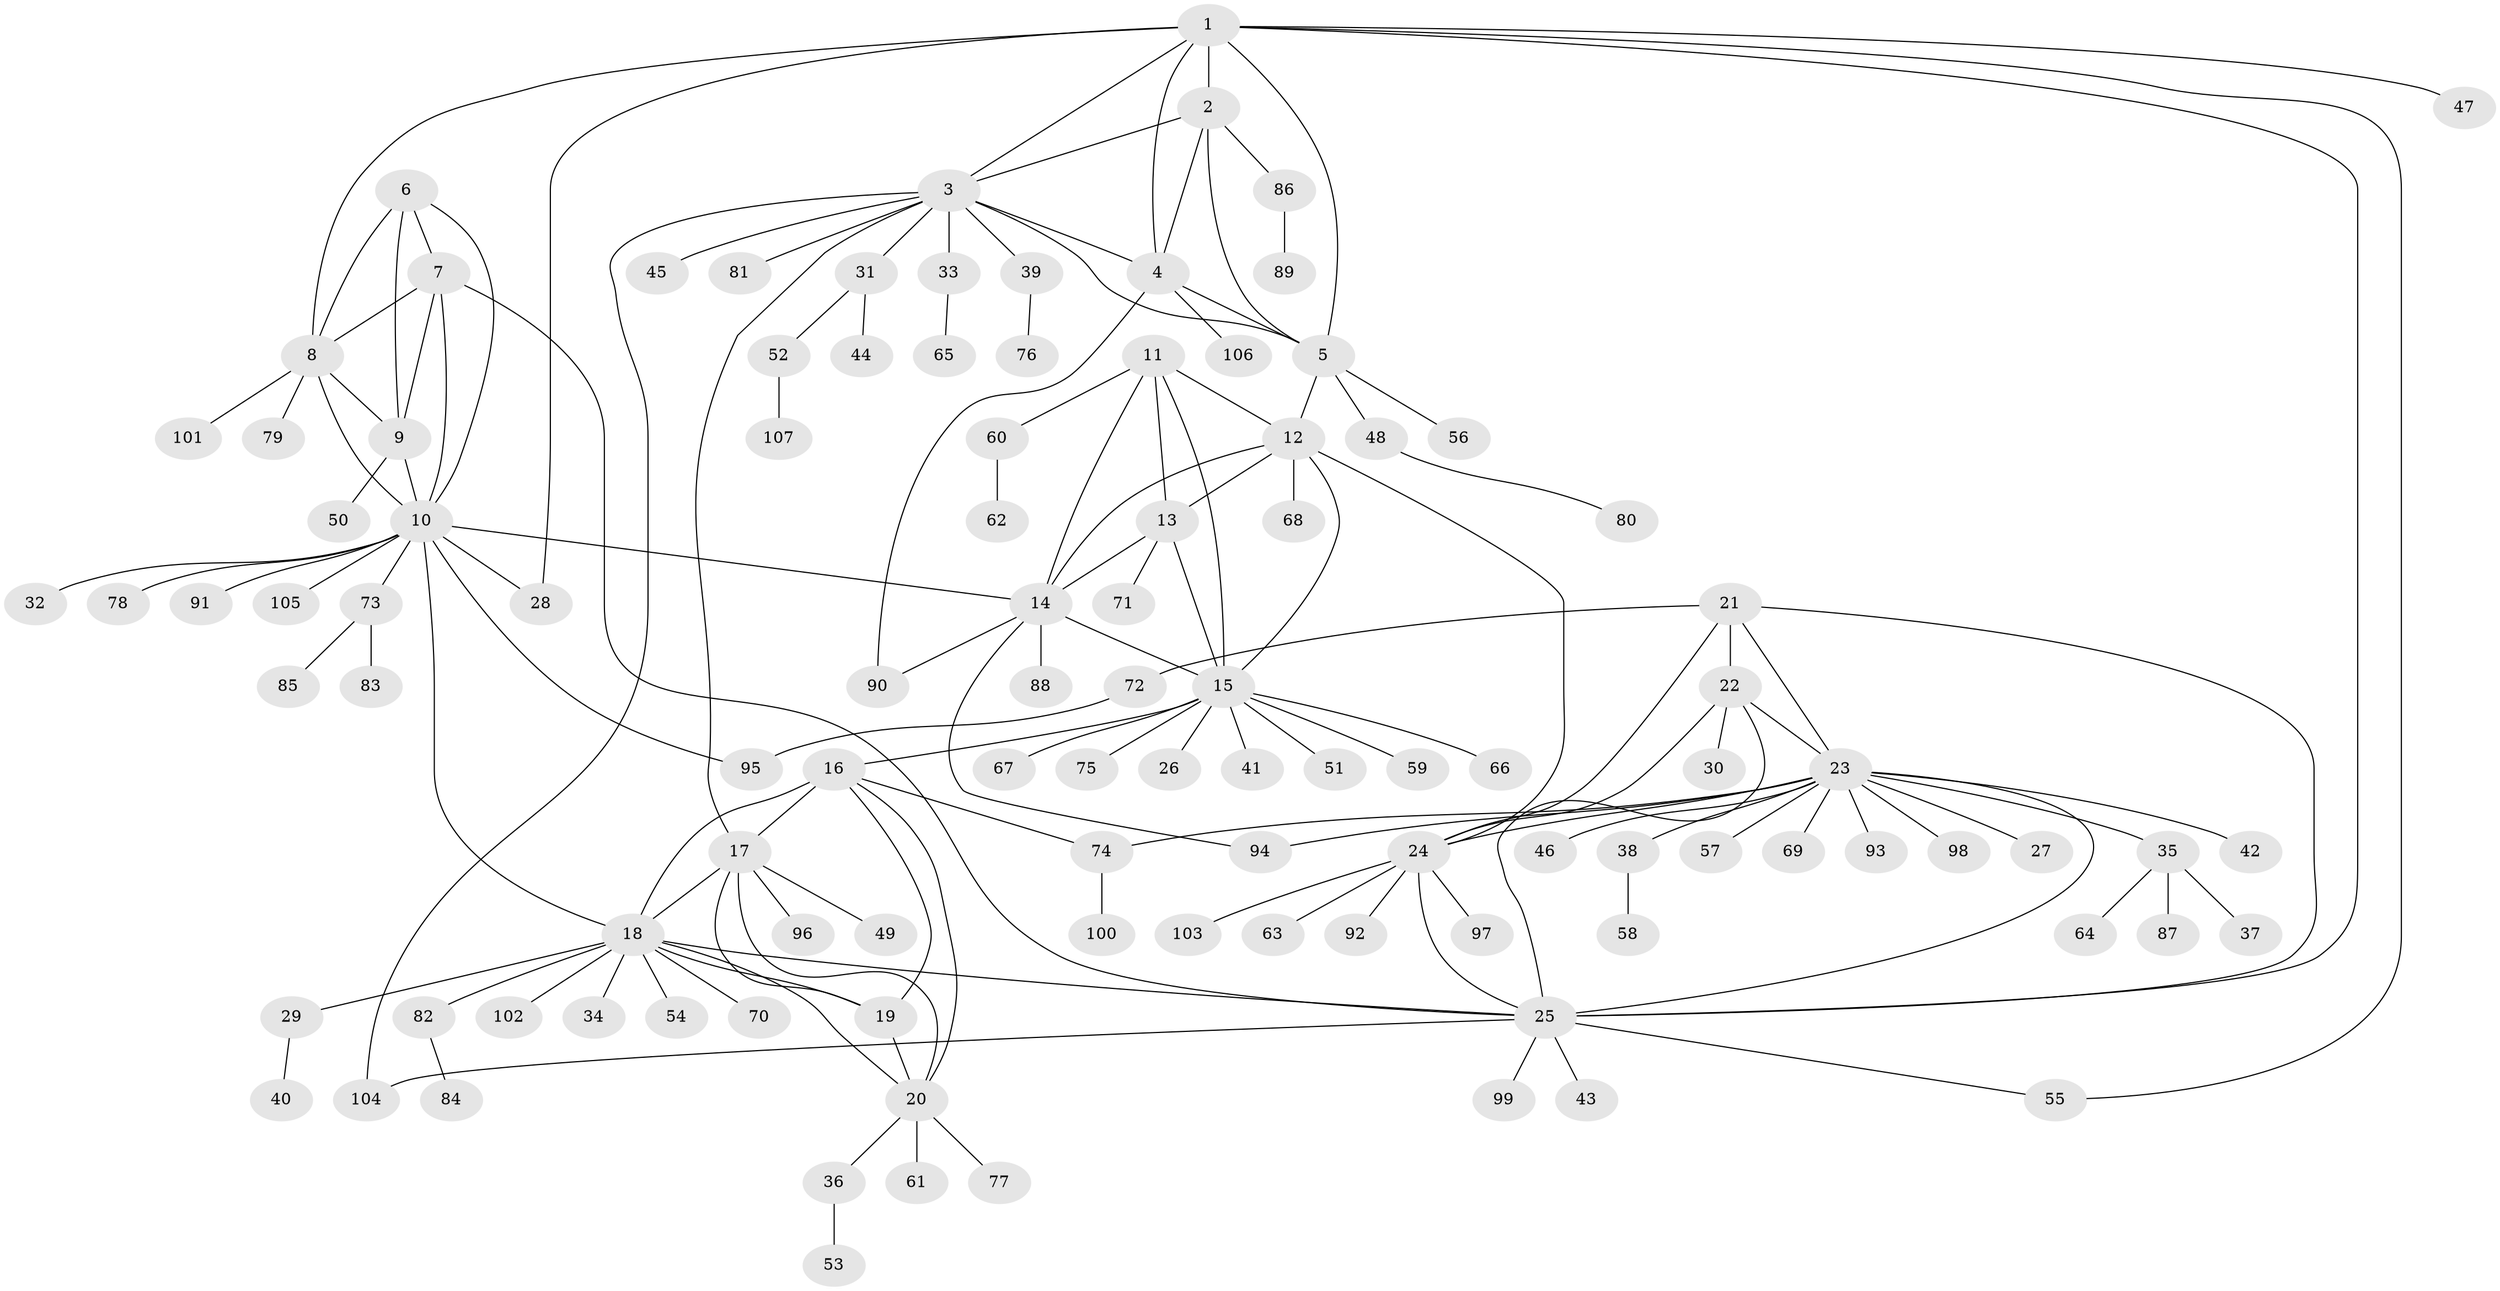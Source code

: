 // coarse degree distribution, {9: 0.02702702702702703, 5: 0.013513513513513514, 6: 0.013513513513513514, 3: 0.02702702702702703, 4: 0.02702702702702703, 8: 0.02702702702702703, 10: 0.04054054054054054, 1: 0.7432432432432432, 2: 0.06756756756756757, 22: 0.013513513513513514}
// Generated by graph-tools (version 1.1) at 2025/58/03/04/25 21:58:23]
// undirected, 107 vertices, 149 edges
graph export_dot {
graph [start="1"]
  node [color=gray90,style=filled];
  1;
  2;
  3;
  4;
  5;
  6;
  7;
  8;
  9;
  10;
  11;
  12;
  13;
  14;
  15;
  16;
  17;
  18;
  19;
  20;
  21;
  22;
  23;
  24;
  25;
  26;
  27;
  28;
  29;
  30;
  31;
  32;
  33;
  34;
  35;
  36;
  37;
  38;
  39;
  40;
  41;
  42;
  43;
  44;
  45;
  46;
  47;
  48;
  49;
  50;
  51;
  52;
  53;
  54;
  55;
  56;
  57;
  58;
  59;
  60;
  61;
  62;
  63;
  64;
  65;
  66;
  67;
  68;
  69;
  70;
  71;
  72;
  73;
  74;
  75;
  76;
  77;
  78;
  79;
  80;
  81;
  82;
  83;
  84;
  85;
  86;
  87;
  88;
  89;
  90;
  91;
  92;
  93;
  94;
  95;
  96;
  97;
  98;
  99;
  100;
  101;
  102;
  103;
  104;
  105;
  106;
  107;
  1 -- 2;
  1 -- 3;
  1 -- 4;
  1 -- 5;
  1 -- 8;
  1 -- 25;
  1 -- 28;
  1 -- 47;
  1 -- 55;
  2 -- 3;
  2 -- 4;
  2 -- 5;
  2 -- 86;
  3 -- 4;
  3 -- 5;
  3 -- 17;
  3 -- 31;
  3 -- 33;
  3 -- 39;
  3 -- 45;
  3 -- 81;
  3 -- 104;
  4 -- 5;
  4 -- 90;
  4 -- 106;
  5 -- 12;
  5 -- 48;
  5 -- 56;
  6 -- 7;
  6 -- 8;
  6 -- 9;
  6 -- 10;
  7 -- 8;
  7 -- 9;
  7 -- 10;
  7 -- 25;
  8 -- 9;
  8 -- 10;
  8 -- 79;
  8 -- 101;
  9 -- 10;
  9 -- 50;
  10 -- 14;
  10 -- 18;
  10 -- 28;
  10 -- 32;
  10 -- 73;
  10 -- 78;
  10 -- 91;
  10 -- 95;
  10 -- 105;
  11 -- 12;
  11 -- 13;
  11 -- 14;
  11 -- 15;
  11 -- 60;
  12 -- 13;
  12 -- 14;
  12 -- 15;
  12 -- 24;
  12 -- 68;
  13 -- 14;
  13 -- 15;
  13 -- 71;
  14 -- 15;
  14 -- 88;
  14 -- 90;
  14 -- 94;
  15 -- 16;
  15 -- 26;
  15 -- 41;
  15 -- 51;
  15 -- 59;
  15 -- 66;
  15 -- 67;
  15 -- 75;
  16 -- 17;
  16 -- 18;
  16 -- 19;
  16 -- 20;
  16 -- 74;
  17 -- 18;
  17 -- 19;
  17 -- 20;
  17 -- 49;
  17 -- 96;
  18 -- 19;
  18 -- 20;
  18 -- 25;
  18 -- 29;
  18 -- 34;
  18 -- 54;
  18 -- 70;
  18 -- 82;
  18 -- 102;
  19 -- 20;
  20 -- 36;
  20 -- 61;
  20 -- 77;
  21 -- 22;
  21 -- 23;
  21 -- 24;
  21 -- 25;
  21 -- 72;
  22 -- 23;
  22 -- 24;
  22 -- 25;
  22 -- 30;
  23 -- 24;
  23 -- 25;
  23 -- 27;
  23 -- 35;
  23 -- 38;
  23 -- 42;
  23 -- 46;
  23 -- 57;
  23 -- 69;
  23 -- 74;
  23 -- 93;
  23 -- 94;
  23 -- 98;
  24 -- 25;
  24 -- 63;
  24 -- 92;
  24 -- 97;
  24 -- 103;
  25 -- 43;
  25 -- 55;
  25 -- 99;
  25 -- 104;
  29 -- 40;
  31 -- 44;
  31 -- 52;
  33 -- 65;
  35 -- 37;
  35 -- 64;
  35 -- 87;
  36 -- 53;
  38 -- 58;
  39 -- 76;
  48 -- 80;
  52 -- 107;
  60 -- 62;
  72 -- 95;
  73 -- 83;
  73 -- 85;
  74 -- 100;
  82 -- 84;
  86 -- 89;
}
